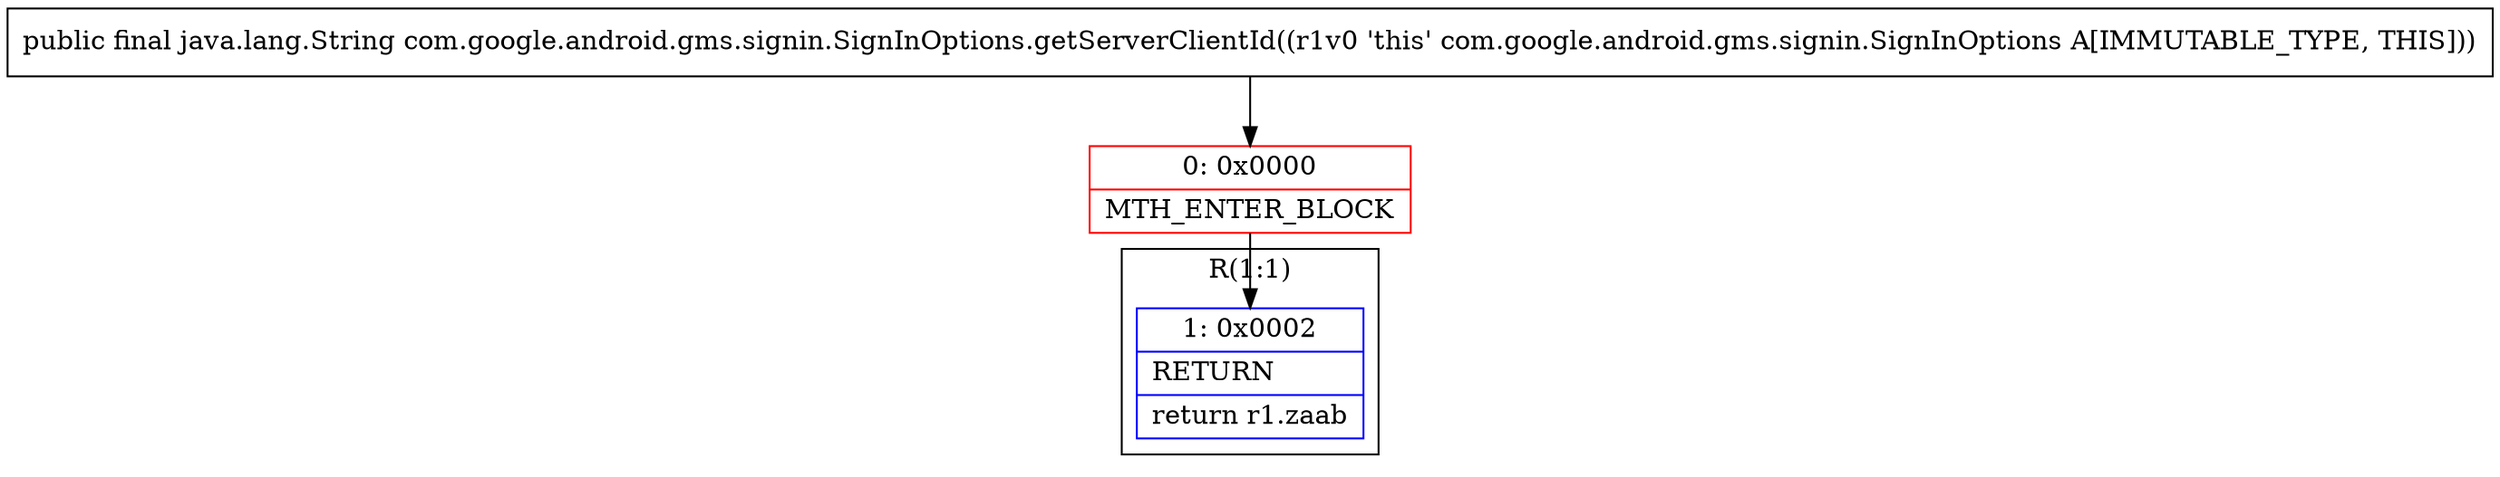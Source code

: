 digraph "CFG forcom.google.android.gms.signin.SignInOptions.getServerClientId()Ljava\/lang\/String;" {
subgraph cluster_Region_647588064 {
label = "R(1:1)";
node [shape=record,color=blue];
Node_1 [shape=record,label="{1\:\ 0x0002|RETURN\l|return r1.zaab\l}"];
}
Node_0 [shape=record,color=red,label="{0\:\ 0x0000|MTH_ENTER_BLOCK\l}"];
MethodNode[shape=record,label="{public final java.lang.String com.google.android.gms.signin.SignInOptions.getServerClientId((r1v0 'this' com.google.android.gms.signin.SignInOptions A[IMMUTABLE_TYPE, THIS])) }"];
MethodNode -> Node_0;
Node_0 -> Node_1;
}

